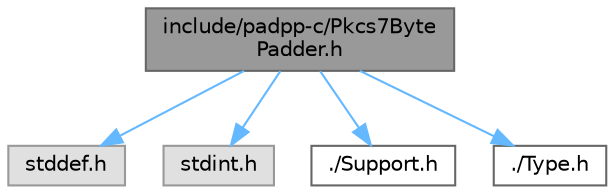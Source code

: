 digraph "include/padpp-c/Pkcs7BytePadder.h"
{
 // LATEX_PDF_SIZE
  bgcolor="transparent";
  edge [fontname=Helvetica,fontsize=10,labelfontname=Helvetica,labelfontsize=10];
  node [fontname=Helvetica,fontsize=10,shape=box,height=0.2,width=0.4];
  Node1 [id="Node000001",label="include/padpp-c/Pkcs7Byte\lPadder.h",height=0.2,width=0.4,color="gray40", fillcolor="grey60", style="filled", fontcolor="black",tooltip="C API for PKCS7 padding implementation in padpp."];
  Node1 -> Node2 [id="edge1_Node000001_Node000002",color="steelblue1",style="solid",tooltip=" "];
  Node2 [id="Node000002",label="stddef.h",height=0.2,width=0.4,color="grey60", fillcolor="#E0E0E0", style="filled",tooltip=" "];
  Node1 -> Node3 [id="edge2_Node000001_Node000003",color="steelblue1",style="solid",tooltip=" "];
  Node3 [id="Node000003",label="stdint.h",height=0.2,width=0.4,color="grey60", fillcolor="#E0E0E0", style="filled",tooltip=" "];
  Node1 -> Node4 [id="edge3_Node000001_Node000004",color="steelblue1",style="solid",tooltip=" "];
  Node4 [id="Node000004",label="./Support.h",height=0.2,width=0.4,color="grey40", fillcolor="white", style="filled",URL="$d9/d97/padpp-c_2Support_8h.html",tooltip=" "];
  Node1 -> Node5 [id="edge4_Node000001_Node000005",color="steelblue1",style="solid",tooltip=" "];
  Node5 [id="Node000005",label="./Type.h",height=0.2,width=0.4,color="grey40", fillcolor="white", style="filled",URL="$d7/db7/Type_8h.html",tooltip=" "];
}

